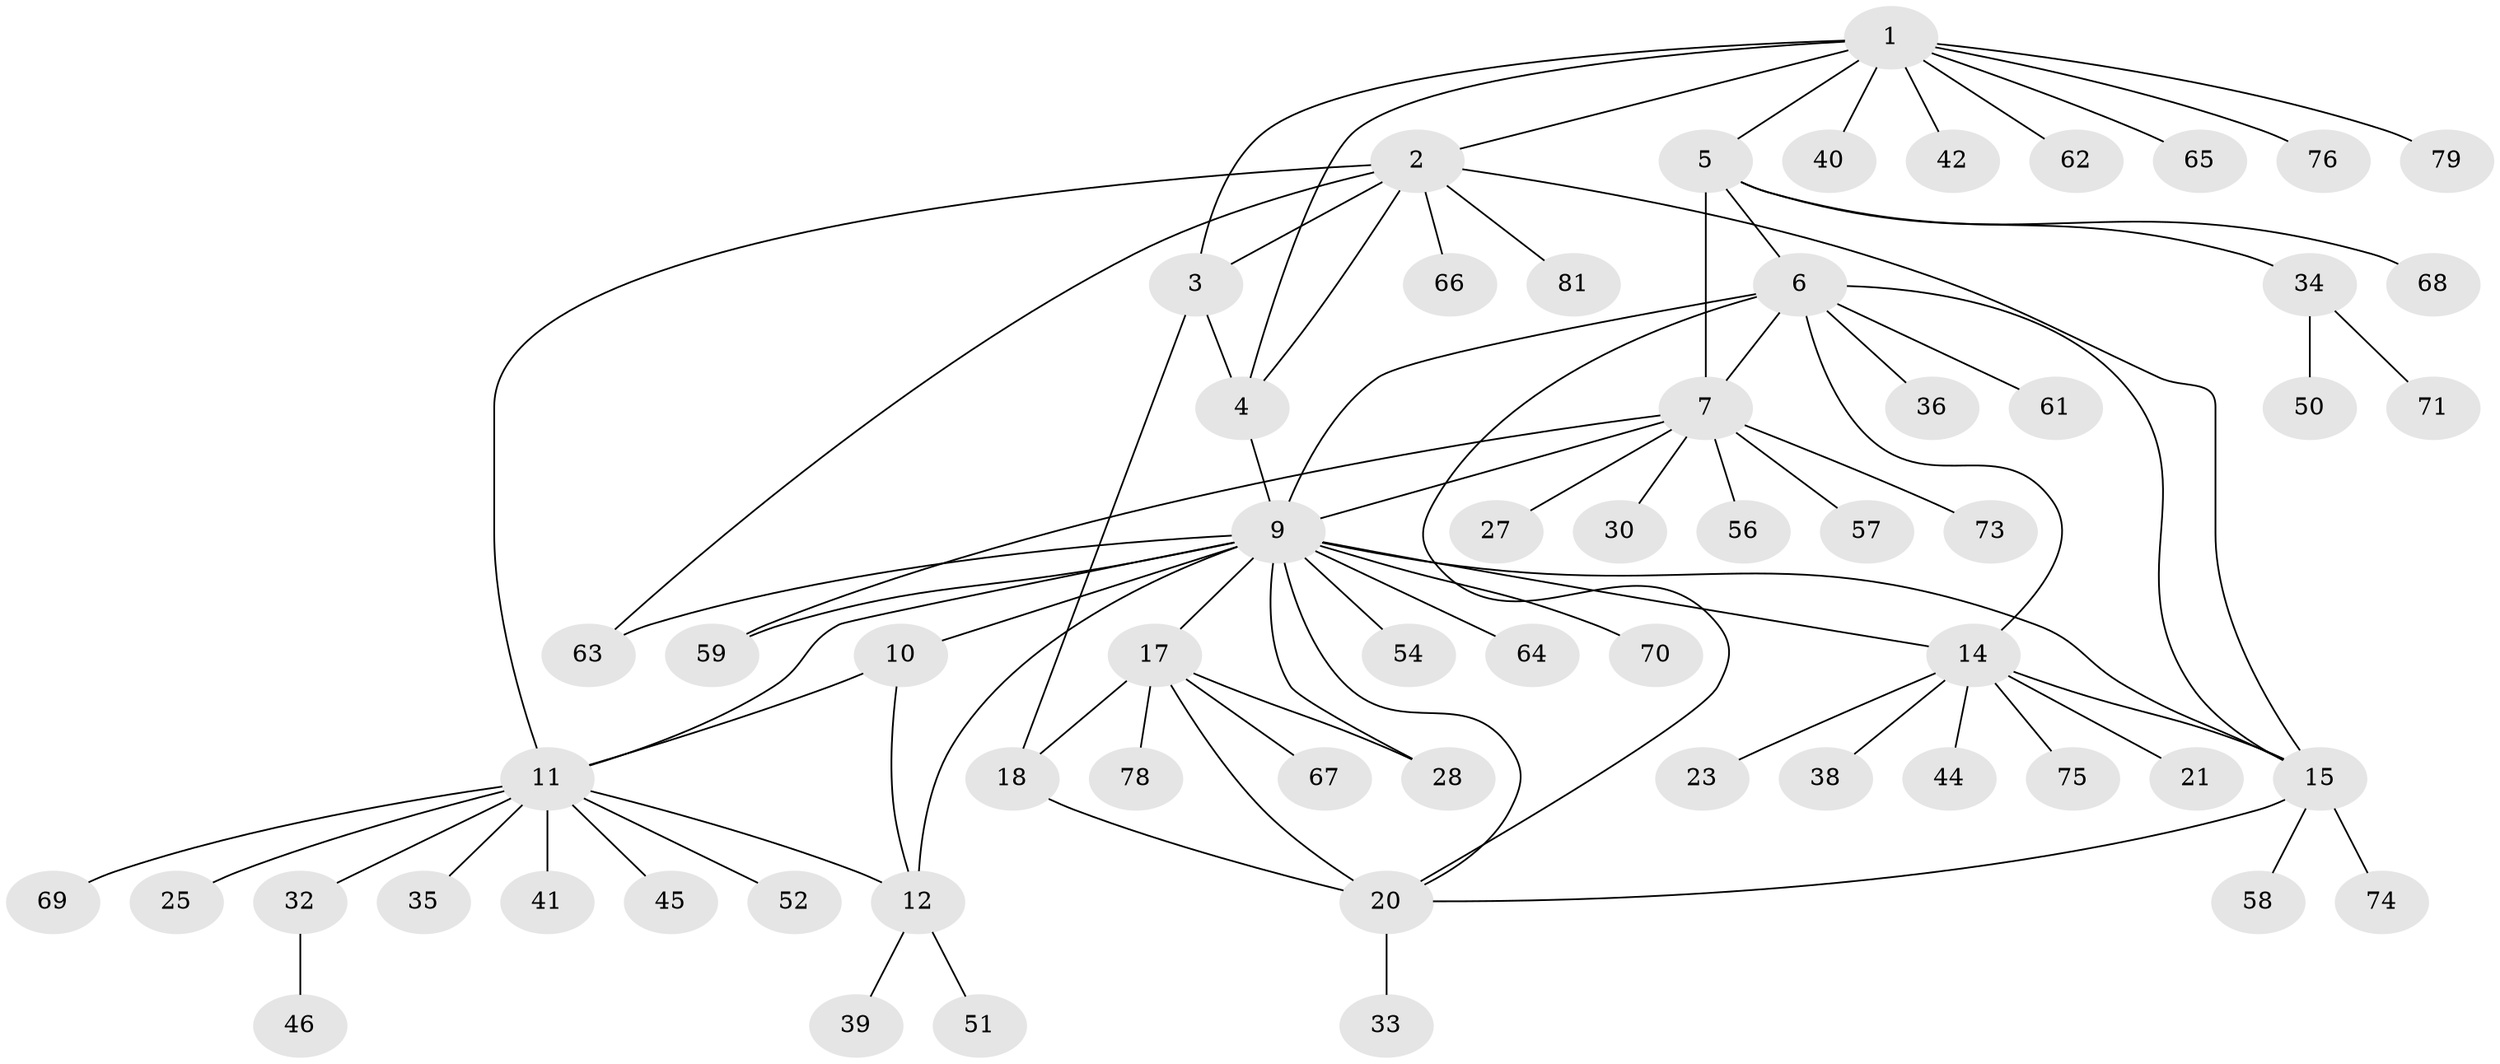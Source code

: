 // original degree distribution, {11: 0.024691358024691357, 8: 0.024691358024691357, 4: 0.037037037037037035, 5: 0.06172839506172839, 6: 0.024691358024691357, 7: 0.04938271604938271, 3: 0.037037037037037035, 10: 0.012345679012345678, 9: 0.012345679012345678, 1: 0.5802469135802469, 2: 0.13580246913580246}
// Generated by graph-tools (version 1.1) at 2025/11/02/27/25 16:11:34]
// undirected, 61 vertices, 82 edges
graph export_dot {
graph [start="1"]
  node [color=gray90,style=filled];
  1 [super="+47"];
  2 [super="+22"];
  3;
  4 [super="+26"];
  5;
  6 [super="+16"];
  7 [super="+8"];
  9 [super="+13"];
  10;
  11 [super="+24"];
  12 [super="+77"];
  14 [super="+29"];
  15 [super="+31"];
  17 [super="+19"];
  18 [super="+48"];
  20 [super="+37"];
  21;
  23;
  25;
  27 [super="+53"];
  28 [super="+43"];
  30;
  32 [super="+80"];
  33;
  34 [super="+60"];
  35 [super="+55"];
  36;
  38;
  39;
  40;
  41;
  42;
  44;
  45;
  46 [super="+49"];
  50;
  51;
  52;
  54;
  56 [super="+72"];
  57;
  58;
  59;
  61;
  62;
  63;
  64;
  65;
  66;
  67;
  68;
  69;
  70;
  71;
  73;
  74;
  75;
  76;
  78;
  79;
  81;
  1 -- 2;
  1 -- 3;
  1 -- 4;
  1 -- 5;
  1 -- 40;
  1 -- 42;
  1 -- 62;
  1 -- 65;
  1 -- 76;
  1 -- 79;
  2 -- 3;
  2 -- 4;
  2 -- 11;
  2 -- 66;
  2 -- 81;
  2 -- 63;
  2 -- 15;
  3 -- 4;
  3 -- 18;
  4 -- 9;
  5 -- 6;
  5 -- 7 [weight=2];
  5 -- 34;
  5 -- 68;
  6 -- 7 [weight=2];
  6 -- 20;
  6 -- 36;
  6 -- 61;
  6 -- 9;
  6 -- 15;
  6 -- 14;
  7 -- 9;
  7 -- 30;
  7 -- 27;
  7 -- 73;
  7 -- 56;
  7 -- 57;
  7 -- 59;
  9 -- 10;
  9 -- 11;
  9 -- 12;
  9 -- 17;
  9 -- 54;
  9 -- 63;
  9 -- 64;
  9 -- 70;
  9 -- 59;
  9 -- 14;
  9 -- 15;
  9 -- 20;
  9 -- 28;
  10 -- 11;
  10 -- 12;
  11 -- 12;
  11 -- 25;
  11 -- 32;
  11 -- 35;
  11 -- 41;
  11 -- 69;
  11 -- 52;
  11 -- 45;
  12 -- 39;
  12 -- 51;
  14 -- 15;
  14 -- 21;
  14 -- 23;
  14 -- 38;
  14 -- 44;
  14 -- 75;
  15 -- 20;
  15 -- 58;
  15 -- 74;
  17 -- 18 [weight=2];
  17 -- 20 [weight=2];
  17 -- 28;
  17 -- 67;
  17 -- 78;
  18 -- 20;
  20 -- 33;
  32 -- 46;
  34 -- 50;
  34 -- 71;
}

